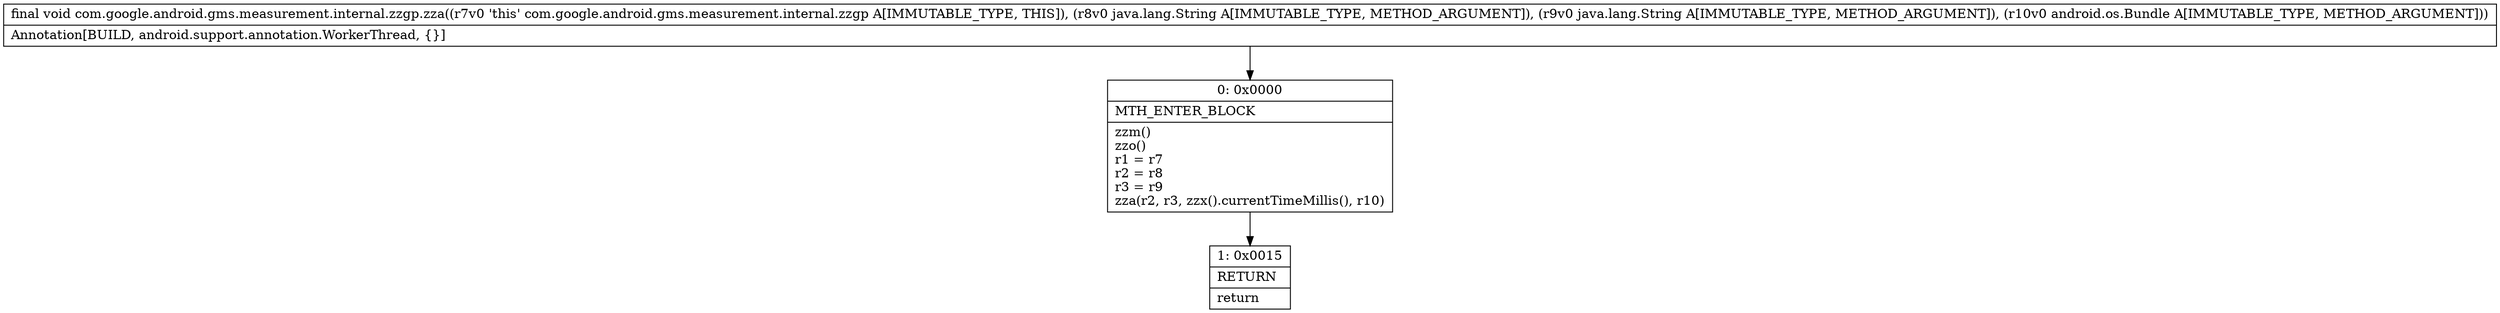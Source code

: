 digraph "CFG forcom.google.android.gms.measurement.internal.zzgp.zza(Ljava\/lang\/String;Ljava\/lang\/String;Landroid\/os\/Bundle;)V" {
Node_0 [shape=record,label="{0\:\ 0x0000|MTH_ENTER_BLOCK\l|zzm()\lzzo()\lr1 = r7\lr2 = r8\lr3 = r9\lzza(r2, r3, zzx().currentTimeMillis(), r10)\l}"];
Node_1 [shape=record,label="{1\:\ 0x0015|RETURN\l|return\l}"];
MethodNode[shape=record,label="{final void com.google.android.gms.measurement.internal.zzgp.zza((r7v0 'this' com.google.android.gms.measurement.internal.zzgp A[IMMUTABLE_TYPE, THIS]), (r8v0 java.lang.String A[IMMUTABLE_TYPE, METHOD_ARGUMENT]), (r9v0 java.lang.String A[IMMUTABLE_TYPE, METHOD_ARGUMENT]), (r10v0 android.os.Bundle A[IMMUTABLE_TYPE, METHOD_ARGUMENT]))  | Annotation[BUILD, android.support.annotation.WorkerThread, \{\}]\l}"];
MethodNode -> Node_0;
Node_0 -> Node_1;
}

